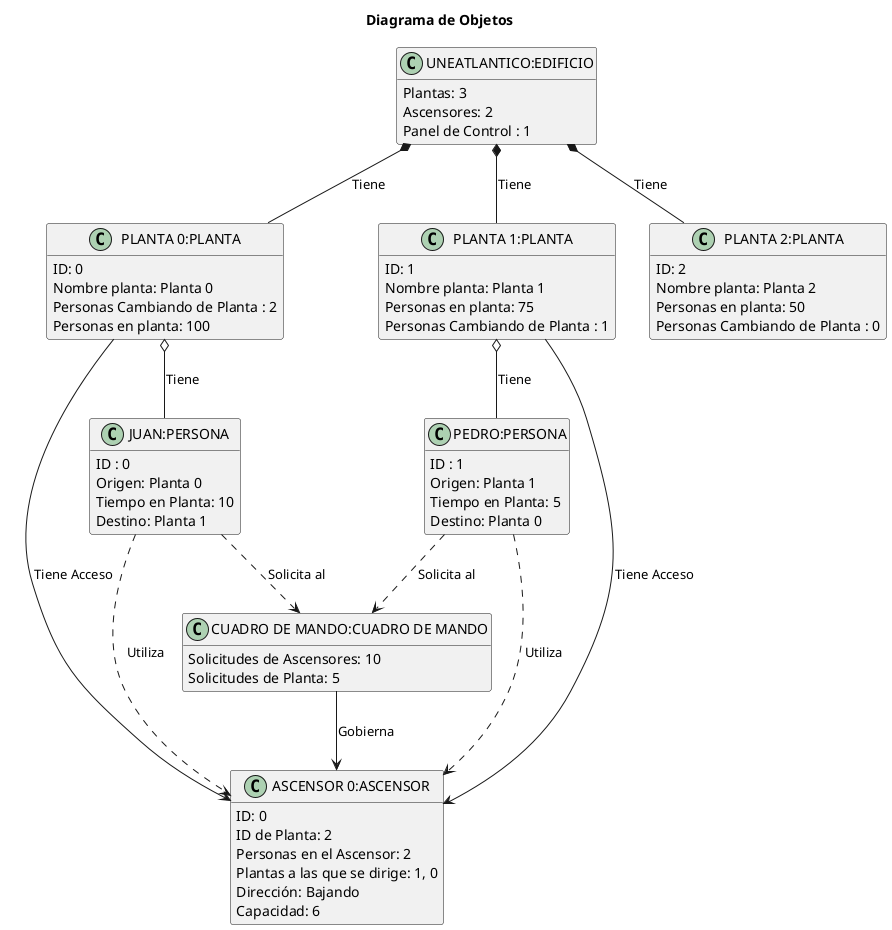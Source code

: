 @startuml Diagrama_de_Objetos

title Diagrama de Objetos

skinparam {
    NoteBackgroundColor #whiteSmoke
}

hide empty members

class "ASCENSOR 0:ASCENSOR"
{
    ID: 0
    ID de Planta: 2
    Personas en el Ascensor: 2
    Plantas a las que se dirige: 1, 0
    Dirección: Bajando
    Capacidad: 6
}

class "JUAN:PERSONA"
{
    ID : 0
    Origen: Planta 0
    Tiempo en Planta: 10
    Destino: Planta 1
}

class "PEDRO:PERSONA"
{
    ID : 1
    Origen: Planta 1
    Tiempo en Planta: 5
    Destino: Planta 0
}

class "CUADRO DE MANDO:CUADRO DE MANDO"
{
    Solicitudes de Ascensores: 10
    Solicitudes de Planta: 5
}

class "PLANTA 0:PLANTA"
{
    ID: 0
    Nombre planta: Planta 0
    Personas Cambiando de Planta : 2
    Personas en planta: 100
}

class "PLANTA 1:PLANTA"
{
    ID: 1
    Nombre planta: Planta 1
    Personas en planta: 75
    Personas Cambiando de Planta : 1
}

class "PLANTA 2:PLANTA"
{
    ID: 2
    Nombre planta: Planta 2
    Personas en planta: 50
    Personas Cambiando de Planta : 0
}

class "UNEATLANTICO:EDIFICIO"
{
    Plantas: 3
    Ascensores: 2
    Panel de Control : 1
}

"UNEATLANTICO:EDIFICIO" *-- "PLANTA 0:PLANTA" : Tiene
"UNEATLANTICO:EDIFICIO" *-- "PLANTA 1:PLANTA" : Tiene
"UNEATLANTICO:EDIFICIO" *-- "PLANTA 2:PLANTA" : Tiene

"PLANTA 0:PLANTA" o-- "JUAN:PERSONA" : Tiene
"PLANTA 1:PLANTA" o-- "PEDRO:PERSONA" : Tiene

"PLANTA 0:PLANTA" --> "ASCENSOR 0:ASCENSOR" : Tiene Acceso
"PLANTA 1:PLANTA" --> "ASCENSOR 0:ASCENSOR" : Tiene Acceso

"JUAN:PERSONA" ..> "ASCENSOR 0:ASCENSOR" : Utiliza
"PEDRO:PERSONA" ..> "ASCENSOR 0:ASCENSOR" : Utiliza

"JUAN:PERSONA" ..> "CUADRO DE MANDO:CUADRO DE MANDO" : Solicita al
"PEDRO:PERSONA" ..> "CUADRO DE MANDO:CUADRO DE MANDO" : Solicita al

"CUADRO DE MANDO:CUADRO DE MANDO" --> "ASCENSOR 0:ASCENSOR" : Gobierna
@enduml